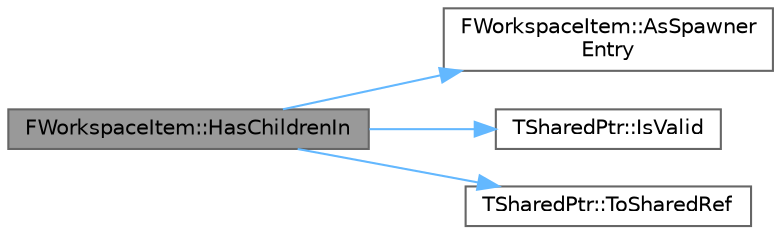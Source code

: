 digraph "FWorkspaceItem::HasChildrenIn"
{
 // INTERACTIVE_SVG=YES
 // LATEX_PDF_SIZE
  bgcolor="transparent";
  edge [fontname=Helvetica,fontsize=10,labelfontname=Helvetica,labelfontsize=10];
  node [fontname=Helvetica,fontsize=10,shape=box,height=0.2,width=0.4];
  rankdir="LR";
  Node1 [id="Node000001",label="FWorkspaceItem::HasChildrenIn",height=0.2,width=0.4,color="gray40", fillcolor="grey60", style="filled", fontcolor="black",tooltip=" "];
  Node1 -> Node2 [id="edge1_Node000001_Node000002",color="steelblue1",style="solid",tooltip=" "];
  Node2 [id="Node000002",label="FWorkspaceItem::AsSpawner\lEntry",height=0.2,width=0.4,color="grey40", fillcolor="white", style="filled",URL="$d6/daf/classFWorkspaceItem.html#a9c96e6ea612031e582ec5633b574e40b",tooltip=" "];
  Node1 -> Node3 [id="edge2_Node000001_Node000003",color="steelblue1",style="solid",tooltip=" "];
  Node3 [id="Node000003",label="TSharedPtr::IsValid",height=0.2,width=0.4,color="grey40", fillcolor="white", style="filled",URL="$d8/d2f/classTSharedPtr.html#acb5f7d3a359aaafcebe24b6b19882ad3",tooltip="Checks to see if this shared pointer is actually pointing to an object."];
  Node1 -> Node4 [id="edge3_Node000001_Node000004",color="steelblue1",style="solid",tooltip=" "];
  Node4 [id="Node000004",label="TSharedPtr::ToSharedRef",height=0.2,width=0.4,color="grey40", fillcolor="white", style="filled",URL="$d8/d2f/classTSharedPtr.html#acea59fa031bb7cc8946d17d144bea616",tooltip="Converts a shared pointer to a shared reference."];
}
